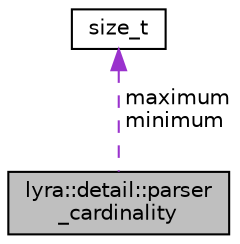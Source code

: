 digraph "lyra::detail::parser_cardinality"
{
 // INTERACTIVE_SVG=YES
 // LATEX_PDF_SIZE
  edge [fontname="Helvetica",fontsize="10",labelfontname="Helvetica",labelfontsize="10"];
  node [fontname="Helvetica",fontsize="10",shape=record];
  Node1 [label="lyra::detail::parser\l_cardinality",height=0.2,width=0.4,color="black", fillcolor="grey75", style="filled", fontcolor="black",tooltip=" "];
  Node2 -> Node1 [dir="back",color="darkorchid3",fontsize="10",style="dashed",label=" maximum\nminimum" ,fontname="Helvetica"];
  Node2 [label="size_t",height=0.2,width=0.4,color="black", fillcolor="white", style="filled",tooltip=" "];
}
